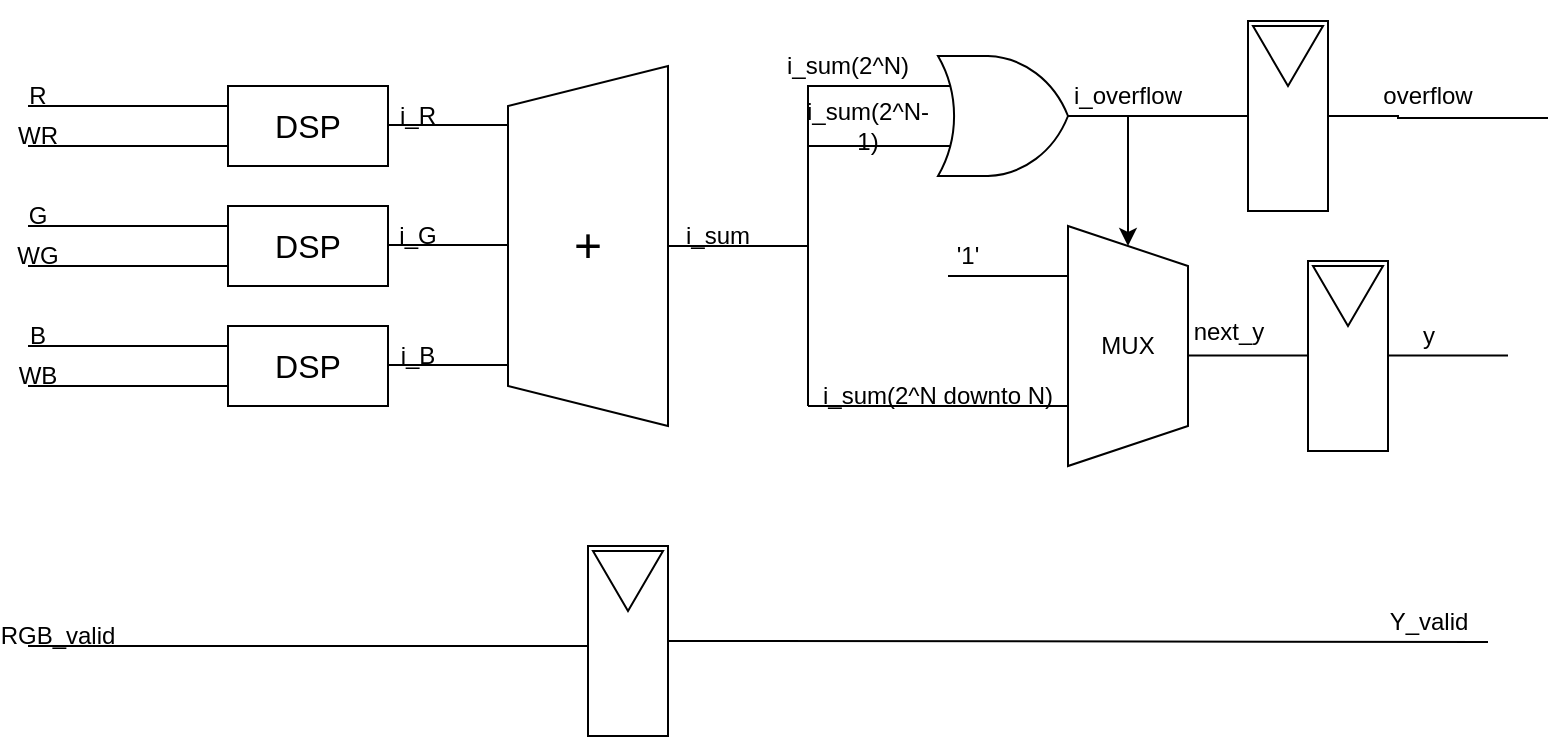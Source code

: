 <mxfile version="24.0.5" type="github">
  <diagram name="Page-1" id="o0QanbhsqBCeWXjGLMx0">
    <mxGraphModel dx="1687" dy="935" grid="1" gridSize="10" guides="1" tooltips="1" connect="1" arrows="1" fold="1" page="1" pageScale="1" pageWidth="850" pageHeight="1100" math="0" shadow="0">
      <root>
        <mxCell id="0" />
        <mxCell id="1" parent="0" />
        <mxCell id="zB--o1MgACli6-uQqWRJ-1" value="" style="endArrow=none;html=1;rounded=0;" edge="1" parent="1">
          <mxGeometry width="50" height="50" relative="1" as="geometry">
            <mxPoint x="20" y="170" as="sourcePoint" />
            <mxPoint x="120" y="170" as="targetPoint" />
          </mxGeometry>
        </mxCell>
        <mxCell id="zB--o1MgACli6-uQqWRJ-2" value="" style="endArrow=none;html=1;rounded=0;" edge="1" parent="1">
          <mxGeometry width="50" height="50" relative="1" as="geometry">
            <mxPoint x="20" y="190" as="sourcePoint" />
            <mxPoint x="120" y="190" as="targetPoint" />
          </mxGeometry>
        </mxCell>
        <mxCell id="zB--o1MgACli6-uQqWRJ-3" value="&lt;font style=&quot;font-size: 16px;&quot;&gt;DSP&lt;/font&gt;" style="rounded=0;whiteSpace=wrap;html=1;" vertex="1" parent="1">
          <mxGeometry x="120" y="160" width="80" height="40" as="geometry" />
        </mxCell>
        <mxCell id="zB--o1MgACli6-uQqWRJ-4" value="" style="endArrow=none;html=1;rounded=0;" edge="1" parent="1">
          <mxGeometry width="50" height="50" relative="1" as="geometry">
            <mxPoint x="200" y="179.5" as="sourcePoint" />
            <mxPoint x="260" y="179.5" as="targetPoint" />
          </mxGeometry>
        </mxCell>
        <mxCell id="zB--o1MgACli6-uQqWRJ-5" value="" style="endArrow=none;html=1;rounded=0;" edge="1" parent="1">
          <mxGeometry width="50" height="50" relative="1" as="geometry">
            <mxPoint x="20" y="230" as="sourcePoint" />
            <mxPoint x="120" y="230" as="targetPoint" />
          </mxGeometry>
        </mxCell>
        <mxCell id="zB--o1MgACli6-uQqWRJ-6" value="" style="endArrow=none;html=1;rounded=0;" edge="1" parent="1">
          <mxGeometry width="50" height="50" relative="1" as="geometry">
            <mxPoint x="20" y="250" as="sourcePoint" />
            <mxPoint x="120" y="250" as="targetPoint" />
          </mxGeometry>
        </mxCell>
        <mxCell id="zB--o1MgACli6-uQqWRJ-7" value="&lt;font style=&quot;font-size: 16px;&quot;&gt;DSP&lt;/font&gt;" style="rounded=0;whiteSpace=wrap;html=1;" vertex="1" parent="1">
          <mxGeometry x="120" y="220" width="80" height="40" as="geometry" />
        </mxCell>
        <mxCell id="zB--o1MgACli6-uQqWRJ-8" value="" style="endArrow=none;html=1;rounded=0;" edge="1" parent="1">
          <mxGeometry width="50" height="50" relative="1" as="geometry">
            <mxPoint x="200" y="239.5" as="sourcePoint" />
            <mxPoint x="260" y="239.5" as="targetPoint" />
          </mxGeometry>
        </mxCell>
        <mxCell id="zB--o1MgACli6-uQqWRJ-9" value="" style="endArrow=none;html=1;rounded=0;" edge="1" parent="1">
          <mxGeometry width="50" height="50" relative="1" as="geometry">
            <mxPoint x="20" y="290" as="sourcePoint" />
            <mxPoint x="120" y="290" as="targetPoint" />
          </mxGeometry>
        </mxCell>
        <mxCell id="zB--o1MgACli6-uQqWRJ-10" value="" style="endArrow=none;html=1;rounded=0;" edge="1" parent="1">
          <mxGeometry width="50" height="50" relative="1" as="geometry">
            <mxPoint x="20" y="310" as="sourcePoint" />
            <mxPoint x="120" y="310" as="targetPoint" />
          </mxGeometry>
        </mxCell>
        <mxCell id="zB--o1MgACli6-uQqWRJ-11" value="&lt;font style=&quot;font-size: 16px;&quot;&gt;DSP&lt;/font&gt;" style="rounded=0;whiteSpace=wrap;html=1;" vertex="1" parent="1">
          <mxGeometry x="120" y="280" width="80" height="40" as="geometry" />
        </mxCell>
        <mxCell id="zB--o1MgACli6-uQqWRJ-12" value="" style="endArrow=none;html=1;rounded=0;" edge="1" parent="1">
          <mxGeometry width="50" height="50" relative="1" as="geometry">
            <mxPoint x="200" y="299.5" as="sourcePoint" />
            <mxPoint x="260" y="299.5" as="targetPoint" />
          </mxGeometry>
        </mxCell>
        <mxCell id="zB--o1MgACli6-uQqWRJ-13" value="R" style="text;html=1;align=center;verticalAlign=middle;whiteSpace=wrap;rounded=0;" vertex="1" parent="1">
          <mxGeometry x="20" y="160" width="10" height="10" as="geometry" />
        </mxCell>
        <mxCell id="zB--o1MgACli6-uQqWRJ-14" value="G" style="text;html=1;align=center;verticalAlign=middle;whiteSpace=wrap;rounded=0;" vertex="1" parent="1">
          <mxGeometry x="20" y="220" width="10" height="10" as="geometry" />
        </mxCell>
        <mxCell id="zB--o1MgACli6-uQqWRJ-16" value="WR" style="text;html=1;align=center;verticalAlign=middle;whiteSpace=wrap;rounded=0;" vertex="1" parent="1">
          <mxGeometry x="20" y="180" width="10" height="10" as="geometry" />
        </mxCell>
        <mxCell id="zB--o1MgACli6-uQqWRJ-17" value="WG" style="text;html=1;align=center;verticalAlign=middle;whiteSpace=wrap;rounded=0;" vertex="1" parent="1">
          <mxGeometry x="20" y="240" width="10" height="10" as="geometry" />
        </mxCell>
        <mxCell id="zB--o1MgACli6-uQqWRJ-18" value="&lt;div&gt;B&lt;/div&gt;" style="text;html=1;align=center;verticalAlign=middle;whiteSpace=wrap;rounded=0;" vertex="1" parent="1">
          <mxGeometry x="20" y="280" width="10" height="10" as="geometry" />
        </mxCell>
        <mxCell id="zB--o1MgACli6-uQqWRJ-19" value="WB" style="text;html=1;align=center;verticalAlign=middle;whiteSpace=wrap;rounded=0;" vertex="1" parent="1">
          <mxGeometry x="20" y="300" width="10" height="10" as="geometry" />
        </mxCell>
        <mxCell id="zB--o1MgACli6-uQqWRJ-24" style="edgeStyle=orthogonalEdgeStyle;rounded=0;orthogonalLoop=1;jettySize=auto;html=1;endArrow=none;endFill=0;" edge="1" parent="1" source="zB--o1MgACli6-uQqWRJ-21">
          <mxGeometry relative="1" as="geometry">
            <mxPoint x="410" y="240" as="targetPoint" />
          </mxGeometry>
        </mxCell>
        <mxCell id="zB--o1MgACli6-uQqWRJ-21" value="" style="shape=trapezoid;perimeter=trapezoidPerimeter;whiteSpace=wrap;html=1;fixedSize=1;rotation=-90;" vertex="1" parent="1">
          <mxGeometry x="210" y="200" width="180" height="80" as="geometry" />
        </mxCell>
        <mxCell id="zB--o1MgACli6-uQqWRJ-22" value="&lt;font style=&quot;font-size: 24px;&quot;&gt;+&lt;/font&gt;" style="text;html=1;align=center;verticalAlign=middle;whiteSpace=wrap;rounded=0;" vertex="1" parent="1">
          <mxGeometry x="270" y="225" width="60" height="30" as="geometry" />
        </mxCell>
        <mxCell id="zB--o1MgACli6-uQqWRJ-33" style="edgeStyle=orthogonalEdgeStyle;rounded=0;orthogonalLoop=1;jettySize=auto;html=1;exitX=0;exitY=0.25;exitDx=0;exitDy=0;exitPerimeter=0;endArrow=none;endFill=0;" edge="1" parent="1" source="zB--o1MgACli6-uQqWRJ-25">
          <mxGeometry relative="1" as="geometry">
            <mxPoint x="410" y="165" as="targetPoint" />
            <Array as="points">
              <mxPoint x="410" y="160" />
            </Array>
          </mxGeometry>
        </mxCell>
        <mxCell id="zB--o1MgACli6-uQqWRJ-34" style="edgeStyle=orthogonalEdgeStyle;rounded=0;orthogonalLoop=1;jettySize=auto;html=1;exitX=0;exitY=0.75;exitDx=0;exitDy=0;exitPerimeter=0;endArrow=none;endFill=0;" edge="1" parent="1" source="zB--o1MgACli6-uQqWRJ-25">
          <mxGeometry relative="1" as="geometry">
            <mxPoint x="410" y="190.048" as="targetPoint" />
          </mxGeometry>
        </mxCell>
        <mxCell id="zB--o1MgACli6-uQqWRJ-43" style="edgeStyle=orthogonalEdgeStyle;rounded=0;orthogonalLoop=1;jettySize=auto;html=1;entryX=0;entryY=0.5;entryDx=0;entryDy=0;exitX=1;exitY=0.5;exitDx=0;exitDy=0;exitPerimeter=0;" edge="1" parent="1" source="zB--o1MgACli6-uQqWRJ-25" target="zB--o1MgACli6-uQqWRJ-40">
          <mxGeometry relative="1" as="geometry">
            <Array as="points">
              <mxPoint x="570" y="175" />
            </Array>
          </mxGeometry>
        </mxCell>
        <mxCell id="zB--o1MgACli6-uQqWRJ-44" style="edgeStyle=orthogonalEdgeStyle;rounded=0;orthogonalLoop=1;jettySize=auto;html=1;endArrow=none;endFill=0;" edge="1" parent="1" source="zB--o1MgACli6-uQqWRJ-25">
          <mxGeometry relative="1" as="geometry">
            <mxPoint x="630" y="175" as="targetPoint" />
          </mxGeometry>
        </mxCell>
        <mxCell id="zB--o1MgACli6-uQqWRJ-25" value="" style="verticalLabelPosition=bottom;shadow=0;dashed=0;align=center;html=1;verticalAlign=top;shape=mxgraph.electrical.logic_gates.logic_gate;operation=or;" vertex="1" parent="1">
          <mxGeometry x="460" y="145" width="100" height="60" as="geometry" />
        </mxCell>
        <mxCell id="zB--o1MgACli6-uQqWRJ-27" value="i_R" style="text;html=1;align=center;verticalAlign=middle;whiteSpace=wrap;rounded=0;" vertex="1" parent="1">
          <mxGeometry x="210" y="170" width="10" height="10" as="geometry" />
        </mxCell>
        <mxCell id="zB--o1MgACli6-uQqWRJ-29" value="i_G" style="text;html=1;align=center;verticalAlign=middle;whiteSpace=wrap;rounded=0;" vertex="1" parent="1">
          <mxGeometry x="210" y="230" width="10" height="10" as="geometry" />
        </mxCell>
        <mxCell id="zB--o1MgACli6-uQqWRJ-30" value="i_B" style="text;html=1;align=center;verticalAlign=middle;whiteSpace=wrap;rounded=0;" vertex="1" parent="1">
          <mxGeometry x="210" y="290" width="10" height="10" as="geometry" />
        </mxCell>
        <mxCell id="zB--o1MgACli6-uQqWRJ-31" value="i_sum" style="text;html=1;align=center;verticalAlign=middle;whiteSpace=wrap;rounded=0;" vertex="1" parent="1">
          <mxGeometry x="360" y="230" width="10" height="10" as="geometry" />
        </mxCell>
        <mxCell id="zB--o1MgACli6-uQqWRJ-32" value="" style="endArrow=none;html=1;rounded=0;" edge="1" parent="1">
          <mxGeometry width="50" height="50" relative="1" as="geometry">
            <mxPoint x="410" y="240" as="sourcePoint" />
            <mxPoint x="410" y="160" as="targetPoint" />
          </mxGeometry>
        </mxCell>
        <mxCell id="zB--o1MgACli6-uQqWRJ-35" value="&lt;div&gt;i_sum(2^N)&lt;/div&gt;" style="text;html=1;align=center;verticalAlign=middle;whiteSpace=wrap;rounded=0;" vertex="1" parent="1">
          <mxGeometry x="425" y="145" width="10" height="10" as="geometry" />
        </mxCell>
        <mxCell id="zB--o1MgACli6-uQqWRJ-36" value="&lt;div&gt;i_sum(2^N-1)&lt;/div&gt;" style="text;html=1;align=center;verticalAlign=middle;whiteSpace=wrap;rounded=0;" vertex="1" parent="1">
          <mxGeometry x="435" y="175" width="10" height="10" as="geometry" />
        </mxCell>
        <mxCell id="zB--o1MgACli6-uQqWRJ-39" value="" style="endArrow=none;html=1;rounded=0;" edge="1" parent="1">
          <mxGeometry width="50" height="50" relative="1" as="geometry">
            <mxPoint x="410" y="320" as="sourcePoint" />
            <mxPoint x="410" y="240" as="targetPoint" />
          </mxGeometry>
        </mxCell>
        <mxCell id="zB--o1MgACli6-uQqWRJ-42" value="" style="group" vertex="1" connectable="0" parent="1">
          <mxGeometry x="540" y="230" width="60" height="120" as="geometry" />
        </mxCell>
        <mxCell id="zB--o1MgACli6-uQqWRJ-40" value="" style="shape=trapezoid;perimeter=trapezoidPerimeter;whiteSpace=wrap;html=1;fixedSize=1;rotation=90;" vertex="1" parent="zB--o1MgACli6-uQqWRJ-42">
          <mxGeometry x="-30" y="30" width="120" height="60" as="geometry" />
        </mxCell>
        <mxCell id="zB--o1MgACli6-uQqWRJ-41" value="MUX" style="text;html=1;align=center;verticalAlign=middle;whiteSpace=wrap;rounded=0;" vertex="1" parent="zB--o1MgACli6-uQqWRJ-42">
          <mxGeometry y="45" width="60" height="30" as="geometry" />
        </mxCell>
        <mxCell id="zB--o1MgACli6-uQqWRJ-47" value="" style="group" vertex="1" connectable="0" parent="1">
          <mxGeometry x="630" y="117.5" width="40" height="95" as="geometry" />
        </mxCell>
        <mxCell id="zB--o1MgACli6-uQqWRJ-48" style="edgeStyle=orthogonalEdgeStyle;rounded=0;orthogonalLoop=1;jettySize=auto;html=1;endArrow=none;endFill=0;" edge="1" parent="zB--o1MgACli6-uQqWRJ-47" source="zB--o1MgACli6-uQqWRJ-45">
          <mxGeometry relative="1" as="geometry">
            <mxPoint x="150" y="58.5" as="targetPoint" />
            <Array as="points">
              <mxPoint x="75" y="58" />
              <mxPoint x="110" y="58" />
            </Array>
          </mxGeometry>
        </mxCell>
        <mxCell id="zB--o1MgACli6-uQqWRJ-45" value="" style="rounded=0;whiteSpace=wrap;html=1;" vertex="1" parent="zB--o1MgACli6-uQqWRJ-47">
          <mxGeometry y="10" width="40" height="95" as="geometry" />
        </mxCell>
        <mxCell id="zB--o1MgACli6-uQqWRJ-46" value="" style="triangle;whiteSpace=wrap;html=1;rotation=90;" vertex="1" parent="zB--o1MgACli6-uQqWRJ-47">
          <mxGeometry x="5" y="10" width="30" height="35" as="geometry" />
        </mxCell>
        <mxCell id="zB--o1MgACli6-uQqWRJ-49" value="overflow" style="text;html=1;align=center;verticalAlign=middle;whiteSpace=wrap;rounded=0;" vertex="1" parent="1">
          <mxGeometry x="690" y="150" width="60" height="30" as="geometry" />
        </mxCell>
        <mxCell id="zB--o1MgACli6-uQqWRJ-50" value="i_overflow" style="text;html=1;align=center;verticalAlign=middle;whiteSpace=wrap;rounded=0;" vertex="1" parent="1">
          <mxGeometry x="540" y="150" width="60" height="30" as="geometry" />
        </mxCell>
        <mxCell id="zB--o1MgACli6-uQqWRJ-51" value="" style="endArrow=none;html=1;rounded=0;" edge="1" parent="1">
          <mxGeometry width="50" height="50" relative="1" as="geometry">
            <mxPoint x="410" y="320" as="sourcePoint" />
            <mxPoint x="540" y="320" as="targetPoint" />
          </mxGeometry>
        </mxCell>
        <mxCell id="zB--o1MgACli6-uQqWRJ-53" value="&lt;div&gt;i_sum(2^N downto N)&lt;/div&gt;" style="text;html=1;align=center;verticalAlign=middle;whiteSpace=wrap;rounded=0;" vertex="1" parent="1">
          <mxGeometry x="410" y="310" width="130" height="10" as="geometry" />
        </mxCell>
        <mxCell id="zB--o1MgACli6-uQqWRJ-55" value="&#39;1&#39;" style="text;html=1;align=center;verticalAlign=middle;whiteSpace=wrap;rounded=0;" vertex="1" parent="1">
          <mxGeometry x="460" y="230" width="60" height="30" as="geometry" />
        </mxCell>
        <mxCell id="zB--o1MgACli6-uQqWRJ-56" value="" style="endArrow=none;html=1;rounded=0;" edge="1" parent="1">
          <mxGeometry width="50" height="50" relative="1" as="geometry">
            <mxPoint x="480" y="255" as="sourcePoint" />
            <mxPoint x="540" y="255" as="targetPoint" />
          </mxGeometry>
        </mxCell>
        <mxCell id="zB--o1MgACli6-uQqWRJ-57" value="" style="endArrow=none;html=1;rounded=0;" edge="1" parent="1">
          <mxGeometry width="50" height="50" relative="1" as="geometry">
            <mxPoint x="600" y="294.76" as="sourcePoint" />
            <mxPoint x="660" y="294.76" as="targetPoint" />
          </mxGeometry>
        </mxCell>
        <mxCell id="zB--o1MgACli6-uQqWRJ-58" value="" style="group" vertex="1" connectable="0" parent="1">
          <mxGeometry x="660" y="237.5" width="40" height="95" as="geometry" />
        </mxCell>
        <mxCell id="zB--o1MgACli6-uQqWRJ-60" value="" style="rounded=0;whiteSpace=wrap;html=1;" vertex="1" parent="zB--o1MgACli6-uQqWRJ-58">
          <mxGeometry y="10" width="40" height="95" as="geometry" />
        </mxCell>
        <mxCell id="zB--o1MgACli6-uQqWRJ-61" value="" style="triangle;whiteSpace=wrap;html=1;rotation=90;" vertex="1" parent="zB--o1MgACli6-uQqWRJ-58">
          <mxGeometry x="5" y="10" width="30" height="35" as="geometry" />
        </mxCell>
        <mxCell id="zB--o1MgACli6-uQqWRJ-62" value="next_y" style="text;html=1;align=center;verticalAlign=middle;resizable=0;points=[];autosize=1;strokeColor=none;fillColor=none;" vertex="1" parent="1">
          <mxGeometry x="590" y="268" width="60" height="30" as="geometry" />
        </mxCell>
        <mxCell id="zB--o1MgACli6-uQqWRJ-63" value="y" style="text;html=1;align=center;verticalAlign=middle;resizable=0;points=[];autosize=1;strokeColor=none;fillColor=none;" vertex="1" parent="1">
          <mxGeometry x="705" y="270" width="30" height="30" as="geometry" />
        </mxCell>
        <mxCell id="zB--o1MgACli6-uQqWRJ-64" value="" style="endArrow=none;html=1;rounded=0;" edge="1" parent="1">
          <mxGeometry width="50" height="50" relative="1" as="geometry">
            <mxPoint x="700" y="294.8" as="sourcePoint" />
            <mxPoint x="760" y="294.8" as="targetPoint" />
          </mxGeometry>
        </mxCell>
        <mxCell id="zB--o1MgACli6-uQqWRJ-65" value="" style="endArrow=none;html=1;rounded=0;" edge="1" parent="1">
          <mxGeometry width="50" height="50" relative="1" as="geometry">
            <mxPoint x="20" y="440" as="sourcePoint" />
            <mxPoint x="300" y="440" as="targetPoint" />
          </mxGeometry>
        </mxCell>
        <mxCell id="zB--o1MgACli6-uQqWRJ-66" value="RGB_valid" style="text;html=1;align=center;verticalAlign=middle;whiteSpace=wrap;rounded=0;" vertex="1" parent="1">
          <mxGeometry x="30" y="430" width="10" height="10" as="geometry" />
        </mxCell>
        <mxCell id="zB--o1MgACli6-uQqWRJ-68" value="" style="group" vertex="1" connectable="0" parent="1">
          <mxGeometry x="300" y="380" width="40" height="95" as="geometry" />
        </mxCell>
        <mxCell id="zB--o1MgACli6-uQqWRJ-69" style="edgeStyle=orthogonalEdgeStyle;rounded=0;orthogonalLoop=1;jettySize=auto;html=1;endArrow=none;endFill=0;" edge="1" parent="zB--o1MgACli6-uQqWRJ-68" source="zB--o1MgACli6-uQqWRJ-70">
          <mxGeometry relative="1" as="geometry">
            <mxPoint x="450" y="58" as="targetPoint" />
            <Array as="points">
              <mxPoint x="75" y="58" />
              <mxPoint x="110" y="58" />
            </Array>
          </mxGeometry>
        </mxCell>
        <mxCell id="zB--o1MgACli6-uQqWRJ-70" value="" style="rounded=0;whiteSpace=wrap;html=1;" vertex="1" parent="zB--o1MgACli6-uQqWRJ-68">
          <mxGeometry y="10" width="40" height="95" as="geometry" />
        </mxCell>
        <mxCell id="zB--o1MgACli6-uQqWRJ-71" value="" style="triangle;whiteSpace=wrap;html=1;rotation=90;" vertex="1" parent="zB--o1MgACli6-uQqWRJ-68">
          <mxGeometry x="5" y="10" width="30" height="35" as="geometry" />
        </mxCell>
        <mxCell id="zB--o1MgACli6-uQqWRJ-72" value="Y_valid" style="text;html=1;align=center;verticalAlign=middle;resizable=0;points=[];autosize=1;strokeColor=none;fillColor=none;" vertex="1" parent="1">
          <mxGeometry x="690" y="412.5" width="60" height="30" as="geometry" />
        </mxCell>
      </root>
    </mxGraphModel>
  </diagram>
</mxfile>
